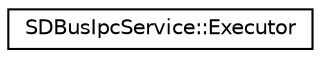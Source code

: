 digraph "Graphical Class Hierarchy"
{
 // LATEX_PDF_SIZE
  edge [fontname="Helvetica",fontsize="10",labelfontname="Helvetica",labelfontsize="10"];
  node [fontname="Helvetica",fontsize="10",shape=record];
  rankdir="LR";
  Node0 [label="SDBusIpcService::Executor",height=0.2,width=0.4,color="black", fillcolor="white", style="filled",URL="$structSDBusIpcService_1_1Executor.html",tooltip=" "];
}
